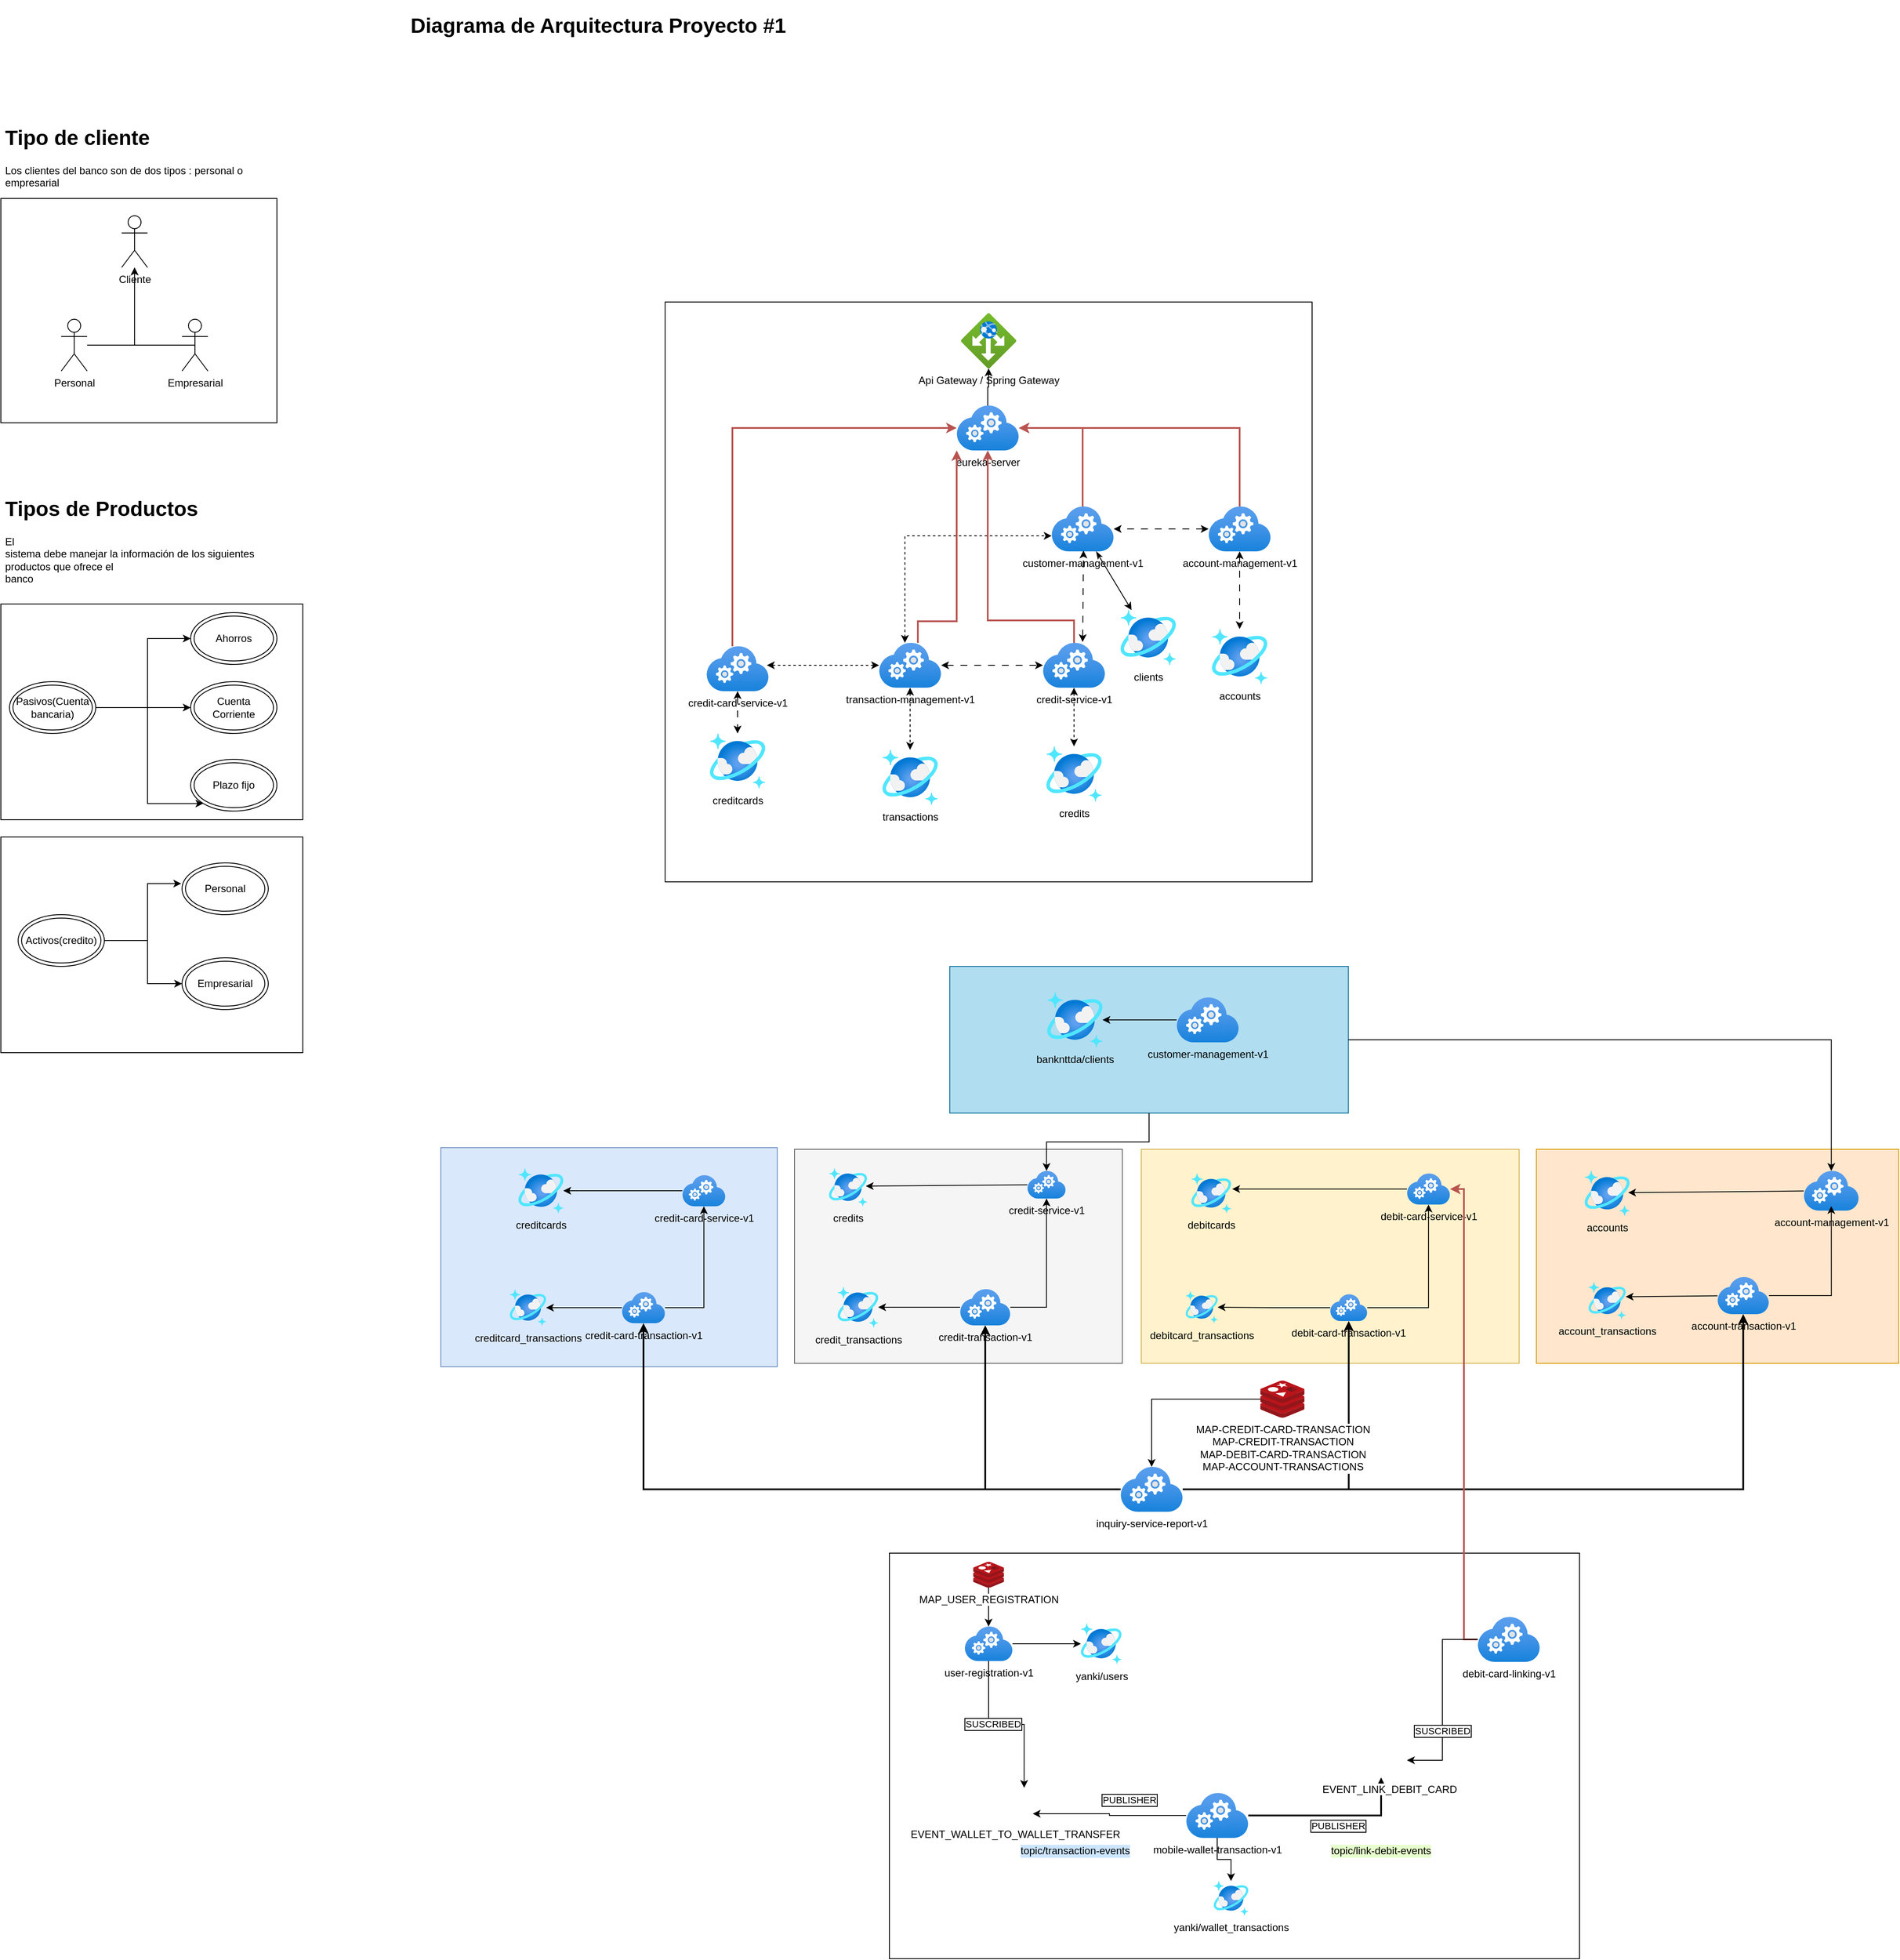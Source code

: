 <mxfile version="22.1.0" type="device">
  <diagram name="Página-1" id="-X11c9aHxKl_7VHZbHps">
    <mxGraphModel dx="1639" dy="736" grid="1" gridSize="10" guides="1" tooltips="1" connect="1" arrows="1" fold="1" page="1" pageScale="1" pageWidth="827" pageHeight="1169" math="0" shadow="0">
      <root>
        <mxCell id="0" />
        <mxCell id="1" parent="0" />
        <mxCell id="LDjs_fQ_YrKKM8JEfmCH-14" value="" style="rounded=0;whiteSpace=wrap;html=1;" parent="1" vertex="1">
          <mxGeometry x="1100" y="1810" width="800" height="470" as="geometry" />
        </mxCell>
        <mxCell id="GaiomH8NbZP9esOnhPdk-52" value="" style="rounded=0;whiteSpace=wrap;html=1;fillColor=#b1ddf0;strokeColor=#10739e;" parent="1" vertex="1">
          <mxGeometry x="1170" y="1130" width="462" height="170" as="geometry" />
        </mxCell>
        <mxCell id="nKFQiTVfHHNMh1_5JLaG-30" value="" style="rounded=0;whiteSpace=wrap;html=1;" parent="1" vertex="1">
          <mxGeometry x="70" y="710" width="350" height="250" as="geometry" />
        </mxCell>
        <mxCell id="nKFQiTVfHHNMh1_5JLaG-33" value="" style="group" parent="1" vertex="1" connectable="0">
          <mxGeometry x="70" y="150" width="320" height="350" as="geometry" />
        </mxCell>
        <mxCell id="nKFQiTVfHHNMh1_5JLaG-31" value="&lt;h1&gt;Tipo de cliente&lt;/h1&gt;&lt;p&gt;Los clientes del banco son de dos tipos : personal o empresarial&lt;/p&gt;" style="text;html=1;strokeColor=none;fillColor=none;spacing=5;spacingTop=-20;whiteSpace=wrap;overflow=hidden;rounded=0;" parent="nKFQiTVfHHNMh1_5JLaG-33" vertex="1">
          <mxGeometry width="320" height="90" as="geometry" />
        </mxCell>
        <mxCell id="nKFQiTVfHHNMh1_5JLaG-32" value="" style="group" parent="nKFQiTVfHHNMh1_5JLaG-33" vertex="1" connectable="0">
          <mxGeometry y="90" width="320" height="260" as="geometry" />
        </mxCell>
        <mxCell id="nKFQiTVfHHNMh1_5JLaG-28" value="" style="rounded=0;whiteSpace=wrap;html=1;" parent="nKFQiTVfHHNMh1_5JLaG-32" vertex="1">
          <mxGeometry width="320" height="260" as="geometry" />
        </mxCell>
        <mxCell id="nKFQiTVfHHNMh1_5JLaG-6" value="Cliente" style="shape=umlActor;verticalLabelPosition=bottom;verticalAlign=top;html=1;outlineConnect=0;" parent="nKFQiTVfHHNMh1_5JLaG-32" vertex="1">
          <mxGeometry x="140" y="20" width="30" height="60" as="geometry" />
        </mxCell>
        <mxCell id="nKFQiTVfHHNMh1_5JLaG-12" style="edgeStyle=orthogonalEdgeStyle;rounded=0;orthogonalLoop=1;jettySize=auto;html=1;" parent="nKFQiTVfHHNMh1_5JLaG-32" source="nKFQiTVfHHNMh1_5JLaG-8" target="nKFQiTVfHHNMh1_5JLaG-6" edge="1">
          <mxGeometry relative="1" as="geometry" />
        </mxCell>
        <mxCell id="nKFQiTVfHHNMh1_5JLaG-8" value="Personal" style="shape=umlActor;verticalLabelPosition=bottom;verticalAlign=top;html=1;outlineConnect=0;" parent="nKFQiTVfHHNMh1_5JLaG-32" vertex="1">
          <mxGeometry x="70" y="140" width="30" height="60" as="geometry" />
        </mxCell>
        <mxCell id="nKFQiTVfHHNMh1_5JLaG-13" style="edgeStyle=orthogonalEdgeStyle;rounded=0;orthogonalLoop=1;jettySize=auto;html=1;exitX=0.5;exitY=0.5;exitDx=0;exitDy=0;exitPerimeter=0;" parent="nKFQiTVfHHNMh1_5JLaG-32" source="nKFQiTVfHHNMh1_5JLaG-9" target="nKFQiTVfHHNMh1_5JLaG-6" edge="1">
          <mxGeometry relative="1" as="geometry" />
        </mxCell>
        <mxCell id="nKFQiTVfHHNMh1_5JLaG-9" value="Empresarial" style="shape=umlActor;verticalLabelPosition=bottom;verticalAlign=top;html=1;outlineConnect=0;" parent="nKFQiTVfHHNMh1_5JLaG-32" vertex="1">
          <mxGeometry x="210" y="140" width="30" height="60" as="geometry" />
        </mxCell>
        <mxCell id="nKFQiTVfHHNMh1_5JLaG-34" value="&lt;h1&gt;Tipos de Productos&lt;/h1&gt;El&lt;br/&gt;sistema debe manejar la información de los siguientes productos que ofrece el&lt;br/&gt;banco" style="text;html=1;strokeColor=none;fillColor=none;spacing=5;spacingTop=-20;whiteSpace=wrap;overflow=hidden;rounded=0;" parent="1" vertex="1">
          <mxGeometry x="70" y="580" width="320" height="120" as="geometry" />
        </mxCell>
        <mxCell id="nKFQiTVfHHNMh1_5JLaG-35" value="" style="group" parent="1" vertex="1" connectable="0">
          <mxGeometry x="80" y="720" width="310" height="230" as="geometry" />
        </mxCell>
        <mxCell id="nKFQiTVfHHNMh1_5JLaG-14" value="Pasivos(Cuenta bancaria)" style="ellipse;shape=doubleEllipse;whiteSpace=wrap;html=1;" parent="nKFQiTVfHHNMh1_5JLaG-35" vertex="1">
          <mxGeometry y="80" width="100" height="60" as="geometry" />
        </mxCell>
        <mxCell id="nKFQiTVfHHNMh1_5JLaG-15" value="Ahorros" style="ellipse;shape=doubleEllipse;whiteSpace=wrap;html=1;" parent="nKFQiTVfHHNMh1_5JLaG-35" vertex="1">
          <mxGeometry x="210" width="100" height="60" as="geometry" />
        </mxCell>
        <mxCell id="nKFQiTVfHHNMh1_5JLaG-18" style="edgeStyle=orthogonalEdgeStyle;rounded=0;orthogonalLoop=1;jettySize=auto;html=1;entryX=0;entryY=0.5;entryDx=0;entryDy=0;" parent="nKFQiTVfHHNMh1_5JLaG-35" source="nKFQiTVfHHNMh1_5JLaG-14" target="nKFQiTVfHHNMh1_5JLaG-15" edge="1">
          <mxGeometry relative="1" as="geometry">
            <Array as="points">
              <mxPoint x="160" y="110" />
              <mxPoint x="160" y="30" />
            </Array>
          </mxGeometry>
        </mxCell>
        <mxCell id="nKFQiTVfHHNMh1_5JLaG-16" value="Cuenta Corriente" style="ellipse;shape=doubleEllipse;whiteSpace=wrap;html=1;" parent="nKFQiTVfHHNMh1_5JLaG-35" vertex="1">
          <mxGeometry x="210" y="80" width="100" height="60" as="geometry" />
        </mxCell>
        <mxCell id="nKFQiTVfHHNMh1_5JLaG-19" style="edgeStyle=orthogonalEdgeStyle;rounded=0;orthogonalLoop=1;jettySize=auto;html=1;" parent="nKFQiTVfHHNMh1_5JLaG-35" source="nKFQiTVfHHNMh1_5JLaG-14" target="nKFQiTVfHHNMh1_5JLaG-16" edge="1">
          <mxGeometry relative="1" as="geometry" />
        </mxCell>
        <mxCell id="nKFQiTVfHHNMh1_5JLaG-17" value="Plazo fijo" style="ellipse;shape=doubleEllipse;whiteSpace=wrap;html=1;" parent="nKFQiTVfHHNMh1_5JLaG-35" vertex="1">
          <mxGeometry x="210" y="170" width="100" height="60" as="geometry" />
        </mxCell>
        <mxCell id="nKFQiTVfHHNMh1_5JLaG-20" style="edgeStyle=orthogonalEdgeStyle;rounded=0;orthogonalLoop=1;jettySize=auto;html=1;entryX=0;entryY=1;entryDx=0;entryDy=0;" parent="nKFQiTVfHHNMh1_5JLaG-35" source="nKFQiTVfHHNMh1_5JLaG-14" target="nKFQiTVfHHNMh1_5JLaG-17" edge="1">
          <mxGeometry relative="1" as="geometry">
            <Array as="points">
              <mxPoint x="160" y="110" />
              <mxPoint x="160" y="221" />
            </Array>
          </mxGeometry>
        </mxCell>
        <mxCell id="nKFQiTVfHHNMh1_5JLaG-36" value="" style="rounded=0;whiteSpace=wrap;html=1;" parent="1" vertex="1">
          <mxGeometry x="70" y="980" width="350" height="250" as="geometry" />
        </mxCell>
        <mxCell id="nKFQiTVfHHNMh1_5JLaG-38" value="" style="group" parent="1" vertex="1" connectable="0">
          <mxGeometry x="90" y="1010" width="290" height="170" as="geometry" />
        </mxCell>
        <mxCell id="nKFQiTVfHHNMh1_5JLaG-24" value="Activos(credito)" style="ellipse;shape=doubleEllipse;whiteSpace=wrap;html=1;" parent="nKFQiTVfHHNMh1_5JLaG-38" vertex="1">
          <mxGeometry y="60" width="100" height="60" as="geometry" />
        </mxCell>
        <mxCell id="nKFQiTVfHHNMh1_5JLaG-25" value="Personal" style="ellipse;shape=doubleEllipse;whiteSpace=wrap;html=1;" parent="nKFQiTVfHHNMh1_5JLaG-38" vertex="1">
          <mxGeometry x="190" width="100" height="60" as="geometry" />
        </mxCell>
        <mxCell id="nKFQiTVfHHNMh1_5JLaG-37" style="edgeStyle=orthogonalEdgeStyle;rounded=0;orthogonalLoop=1;jettySize=auto;html=1;entryX=-0.01;entryY=0.4;entryDx=0;entryDy=0;entryPerimeter=0;" parent="nKFQiTVfHHNMh1_5JLaG-38" source="nKFQiTVfHHNMh1_5JLaG-24" target="nKFQiTVfHHNMh1_5JLaG-25" edge="1">
          <mxGeometry relative="1" as="geometry">
            <Array as="points">
              <mxPoint x="150" y="90" />
              <mxPoint x="150" y="24" />
            </Array>
          </mxGeometry>
        </mxCell>
        <mxCell id="nKFQiTVfHHNMh1_5JLaG-26" value="Empresarial" style="ellipse;shape=doubleEllipse;whiteSpace=wrap;html=1;" parent="nKFQiTVfHHNMh1_5JLaG-38" vertex="1">
          <mxGeometry x="190" y="110" width="100" height="60" as="geometry" />
        </mxCell>
        <mxCell id="nKFQiTVfHHNMh1_5JLaG-22" style="edgeStyle=orthogonalEdgeStyle;rounded=0;orthogonalLoop=1;jettySize=auto;html=1;entryX=0;entryY=0.5;entryDx=0;entryDy=0;" parent="nKFQiTVfHHNMh1_5JLaG-38" source="nKFQiTVfHHNMh1_5JLaG-24" target="nKFQiTVfHHNMh1_5JLaG-26" edge="1">
          <mxGeometry relative="1" as="geometry">
            <mxPoint x="71" y="110" as="sourcePoint" />
            <mxPoint x="231" y="200" as="targetPoint" />
            <Array as="points">
              <mxPoint x="150" y="90" />
              <mxPoint x="150" y="140" />
            </Array>
          </mxGeometry>
        </mxCell>
        <mxCell id="RCFIxVPjN4FZySn3sPfs-48" value="" style="group" parent="1" vertex="1" connectable="0">
          <mxGeometry x="840" y="360" width="750" height="672" as="geometry" />
        </mxCell>
        <mxCell id="RCFIxVPjN4FZySn3sPfs-36" value="" style="rounded=0;whiteSpace=wrap;html=1;" parent="RCFIxVPjN4FZySn3sPfs-48" vertex="1">
          <mxGeometry width="750" height="672" as="geometry" />
        </mxCell>
        <mxCell id="RCFIxVPjN4FZySn3sPfs-1" value="credit-card-service-v1" style="image;aspect=fixed;html=1;points=[];align=center;fontSize=12;image=img/lib/azure2/compute/Cloud_Services_Classic.svg;" parent="RCFIxVPjN4FZySn3sPfs-48" vertex="1">
          <mxGeometry x="48" y="399" width="72" height="52" as="geometry" />
        </mxCell>
        <mxCell id="RCFIxVPjN4FZySn3sPfs-2" value="customer-management-v1" style="image;aspect=fixed;html=1;points=[];align=center;fontSize=12;image=img/lib/azure2/compute/Cloud_Services_Classic.svg;" parent="RCFIxVPjN4FZySn3sPfs-48" vertex="1">
          <mxGeometry x="448" y="237" width="72" height="52" as="geometry" />
        </mxCell>
        <mxCell id="RCFIxVPjN4FZySn3sPfs-30" style="edgeStyle=orthogonalEdgeStyle;rounded=0;orthogonalLoop=1;jettySize=auto;html=1;dashed=1;dashPattern=8 8;startArrow=classic;startFill=1;" parent="RCFIxVPjN4FZySn3sPfs-48" source="RCFIxVPjN4FZySn3sPfs-3" target="RCFIxVPjN4FZySn3sPfs-2" edge="1">
          <mxGeometry relative="1" as="geometry" />
        </mxCell>
        <mxCell id="RCFIxVPjN4FZySn3sPfs-3" value="account-management-v1" style="image;aspect=fixed;html=1;points=[];align=center;fontSize=12;image=img/lib/azure2/compute/Cloud_Services_Classic.svg;" parent="RCFIxVPjN4FZySn3sPfs-48" vertex="1">
          <mxGeometry x="630" y="237" width="72" height="52" as="geometry" />
        </mxCell>
        <mxCell id="RCFIxVPjN4FZySn3sPfs-8" value="transaction-management-v1" style="image;aspect=fixed;html=1;points=[];align=center;fontSize=12;image=img/lib/azure2/compute/Cloud_Services_Classic.svg;" parent="RCFIxVPjN4FZySn3sPfs-48" vertex="1">
          <mxGeometry x="248" y="395" width="72" height="52" as="geometry" />
        </mxCell>
        <mxCell id="RCFIxVPjN4FZySn3sPfs-31" style="rounded=0;orthogonalLoop=1;jettySize=auto;html=1;elbow=vertical;entryX=0.514;entryY=0.981;entryDx=0;entryDy=0;entryPerimeter=0;exitX=0.639;exitY=-0.019;exitDx=0;exitDy=0;exitPerimeter=0;dashed=1;dashPattern=8 8;startArrow=classic;startFill=1;" parent="RCFIxVPjN4FZySn3sPfs-48" source="RCFIxVPjN4FZySn3sPfs-9" target="RCFIxVPjN4FZySn3sPfs-2" edge="1">
          <mxGeometry relative="1" as="geometry" />
        </mxCell>
        <mxCell id="RCFIxVPjN4FZySn3sPfs-9" value="credit-service-v1" style="image;aspect=fixed;html=1;points=[];align=center;fontSize=12;image=img/lib/azure2/compute/Cloud_Services_Classic.svg;" parent="RCFIxVPjN4FZySn3sPfs-48" vertex="1">
          <mxGeometry x="438" y="395" width="72" height="52" as="geometry" />
        </mxCell>
        <mxCell id="RCFIxVPjN4FZySn3sPfs-33" style="edgeStyle=orthogonalEdgeStyle;rounded=0;orthogonalLoop=1;jettySize=auto;html=1;dashed=1;dashPattern=8 8;startArrow=classic;startFill=1;" parent="RCFIxVPjN4FZySn3sPfs-48" source="RCFIxVPjN4FZySn3sPfs-8" target="RCFIxVPjN4FZySn3sPfs-9" edge="1">
          <mxGeometry relative="1" as="geometry" />
        </mxCell>
        <mxCell id="RCFIxVPjN4FZySn3sPfs-11" value="creditcards" style="image;aspect=fixed;html=1;points=[];align=center;fontSize=12;image=img/lib/azure2/databases/Azure_Cosmos_DB.svg;" parent="RCFIxVPjN4FZySn3sPfs-48" vertex="1">
          <mxGeometry x="52" y="500" width="64" height="64" as="geometry" />
        </mxCell>
        <mxCell id="RCFIxVPjN4FZySn3sPfs-12" style="edgeStyle=orthogonalEdgeStyle;rounded=0;orthogonalLoop=1;jettySize=auto;html=1;dashed=1;dashPattern=8 8;startArrow=classic;startFill=1;" parent="RCFIxVPjN4FZySn3sPfs-48" source="RCFIxVPjN4FZySn3sPfs-1" target="RCFIxVPjN4FZySn3sPfs-11" edge="1">
          <mxGeometry relative="1" as="geometry" />
        </mxCell>
        <mxCell id="RCFIxVPjN4FZySn3sPfs-13" value="transactions" style="image;aspect=fixed;html=1;points=[];align=center;fontSize=12;image=img/lib/azure2/databases/Azure_Cosmos_DB.svg;" parent="RCFIxVPjN4FZySn3sPfs-48" vertex="1">
          <mxGeometry x="252" y="519" width="64" height="64" as="geometry" />
        </mxCell>
        <mxCell id="RCFIxVPjN4FZySn3sPfs-14" style="edgeStyle=orthogonalEdgeStyle;rounded=0;orthogonalLoop=1;jettySize=auto;html=1;dashed=1;startArrow=classic;startFill=1;" parent="RCFIxVPjN4FZySn3sPfs-48" source="RCFIxVPjN4FZySn3sPfs-8" target="RCFIxVPjN4FZySn3sPfs-13" edge="1">
          <mxGeometry relative="1" as="geometry" />
        </mxCell>
        <mxCell id="RCFIxVPjN4FZySn3sPfs-15" value="accounts" style="image;aspect=fixed;html=1;points=[];align=center;fontSize=12;image=img/lib/azure2/databases/Azure_Cosmos_DB.svg;" parent="RCFIxVPjN4FZySn3sPfs-48" vertex="1">
          <mxGeometry x="634" y="379" width="64" height="64" as="geometry" />
        </mxCell>
        <mxCell id="RCFIxVPjN4FZySn3sPfs-16" style="rounded=0;orthogonalLoop=1;jettySize=auto;html=1;dashed=1;dashPattern=8 8;startArrow=classic;startFill=1;" parent="RCFIxVPjN4FZySn3sPfs-48" source="RCFIxVPjN4FZySn3sPfs-3" target="RCFIxVPjN4FZySn3sPfs-15" edge="1">
          <mxGeometry relative="1" as="geometry" />
        </mxCell>
        <mxCell id="RCFIxVPjN4FZySn3sPfs-17" value="credits" style="image;aspect=fixed;html=1;points=[];align=center;fontSize=12;image=img/lib/azure2/databases/Azure_Cosmos_DB.svg;" parent="RCFIxVPjN4FZySn3sPfs-48" vertex="1">
          <mxGeometry x="442" y="515" width="64" height="64" as="geometry" />
        </mxCell>
        <mxCell id="RCFIxVPjN4FZySn3sPfs-19" value="clients" style="image;aspect=fixed;html=1;points=[];align=center;fontSize=12;image=img/lib/azure2/databases/Azure_Cosmos_DB.svg;" parent="RCFIxVPjN4FZySn3sPfs-48" vertex="1">
          <mxGeometry x="528" y="357" width="64" height="64" as="geometry" />
        </mxCell>
        <mxCell id="RCFIxVPjN4FZySn3sPfs-18" style="edgeStyle=orthogonalEdgeStyle;rounded=0;orthogonalLoop=1;jettySize=auto;html=1;dashed=1;startArrow=classic;startFill=1;" parent="RCFIxVPjN4FZySn3sPfs-48" source="RCFIxVPjN4FZySn3sPfs-9" target="RCFIxVPjN4FZySn3sPfs-17" edge="1">
          <mxGeometry relative="1" as="geometry" />
        </mxCell>
        <mxCell id="RCFIxVPjN4FZySn3sPfs-32" style="edgeStyle=orthogonalEdgeStyle;rounded=0;orthogonalLoop=1;jettySize=auto;html=1;entryX=0;entryY=0.654;entryDx=0;entryDy=0;entryPerimeter=0;dashed=1;strokeWidth=1;startArrow=classic;startFill=1;" parent="RCFIxVPjN4FZySn3sPfs-48" source="RCFIxVPjN4FZySn3sPfs-8" target="RCFIxVPjN4FZySn3sPfs-2" edge="1">
          <mxGeometry relative="1" as="geometry">
            <Array as="points">
              <mxPoint x="278" y="271" />
            </Array>
          </mxGeometry>
        </mxCell>
        <mxCell id="RCFIxVPjN4FZySn3sPfs-20" style="rounded=0;orthogonalLoop=1;jettySize=auto;html=1;startArrow=classicThin;startFill=1;" parent="RCFIxVPjN4FZySn3sPfs-48" source="RCFIxVPjN4FZySn3sPfs-2" target="RCFIxVPjN4FZySn3sPfs-19" edge="1">
          <mxGeometry relative="1" as="geometry" />
        </mxCell>
        <mxCell id="RCFIxVPjN4FZySn3sPfs-34" style="edgeStyle=orthogonalEdgeStyle;rounded=0;orthogonalLoop=1;jettySize=auto;html=1;entryX=0.972;entryY=0.423;entryDx=0;entryDy=0;entryPerimeter=0;dashed=1;strokeWidth=1;endArrow=classic;endFill=1;strokeColor=default;startArrow=classic;startFill=1;" parent="RCFIxVPjN4FZySn3sPfs-48" source="RCFIxVPjN4FZySn3sPfs-8" target="RCFIxVPjN4FZySn3sPfs-1" edge="1">
          <mxGeometry relative="1" as="geometry" />
        </mxCell>
        <mxCell id="RCFIxVPjN4FZySn3sPfs-35" value="eureka-server" style="image;aspect=fixed;html=1;points=[];align=center;fontSize=12;image=img/lib/azure2/compute/Cloud_Services_Classic.svg;" parent="RCFIxVPjN4FZySn3sPfs-48" vertex="1">
          <mxGeometry x="338" y="120" width="72" height="52" as="geometry" />
        </mxCell>
        <mxCell id="RCFIxVPjN4FZySn3sPfs-39" style="edgeStyle=orthogonalEdgeStyle;rounded=0;orthogonalLoop=1;jettySize=auto;html=1;fillColor=#f8cecc;strokeColor=#b85450;gradientColor=#ea6b66;strokeWidth=2;" parent="RCFIxVPjN4FZySn3sPfs-48" source="RCFIxVPjN4FZySn3sPfs-1" target="RCFIxVPjN4FZySn3sPfs-35" edge="1">
          <mxGeometry relative="1" as="geometry">
            <Array as="points">
              <mxPoint x="78" y="146" />
            </Array>
          </mxGeometry>
        </mxCell>
        <mxCell id="RCFIxVPjN4FZySn3sPfs-42" style="edgeStyle=orthogonalEdgeStyle;rounded=0;orthogonalLoop=1;jettySize=auto;html=1;fillColor=#f8cecc;gradientColor=#ea6b66;strokeColor=#b85450;strokeWidth=2;" parent="RCFIxVPjN4FZySn3sPfs-48" source="RCFIxVPjN4FZySn3sPfs-2" target="RCFIxVPjN4FZySn3sPfs-35" edge="1">
          <mxGeometry relative="1" as="geometry">
            <Array as="points">
              <mxPoint x="484" y="146" />
            </Array>
          </mxGeometry>
        </mxCell>
        <mxCell id="RCFIxVPjN4FZySn3sPfs-43" style="edgeStyle=orthogonalEdgeStyle;rounded=0;orthogonalLoop=1;jettySize=auto;html=1;fillColor=#f8cecc;gradientColor=#ea6b66;strokeColor=#b85450;strokeWidth=2;" parent="RCFIxVPjN4FZySn3sPfs-48" source="RCFIxVPjN4FZySn3sPfs-3" target="RCFIxVPjN4FZySn3sPfs-35" edge="1">
          <mxGeometry relative="1" as="geometry">
            <Array as="points">
              <mxPoint x="666" y="146" />
            </Array>
          </mxGeometry>
        </mxCell>
        <mxCell id="RCFIxVPjN4FZySn3sPfs-40" style="edgeStyle=orthogonalEdgeStyle;rounded=0;orthogonalLoop=1;jettySize=auto;html=1;exitX=0.625;exitY=0;exitDx=0;exitDy=0;exitPerimeter=0;fillColor=#f8cecc;gradientColor=#ea6b66;strokeColor=#b85450;strokeWidth=2;" parent="RCFIxVPjN4FZySn3sPfs-48" source="RCFIxVPjN4FZySn3sPfs-8" target="RCFIxVPjN4FZySn3sPfs-35" edge="1">
          <mxGeometry relative="1" as="geometry">
            <Array as="points">
              <mxPoint x="293" y="370" />
              <mxPoint x="338" y="370" />
            </Array>
          </mxGeometry>
        </mxCell>
        <mxCell id="RCFIxVPjN4FZySn3sPfs-41" style="edgeStyle=orthogonalEdgeStyle;rounded=0;orthogonalLoop=1;jettySize=auto;html=1;fillColor=#f8cecc;gradientColor=#ea6b66;strokeColor=#b85450;strokeWidth=2;" parent="RCFIxVPjN4FZySn3sPfs-48" source="RCFIxVPjN4FZySn3sPfs-9" target="RCFIxVPjN4FZySn3sPfs-35" edge="1">
          <mxGeometry relative="1" as="geometry">
            <Array as="points">
              <mxPoint x="474" y="369" />
              <mxPoint x="374" y="369" />
            </Array>
          </mxGeometry>
        </mxCell>
        <mxCell id="RCFIxVPjN4FZySn3sPfs-46" value="Api Gateway / Spring Gateway" style="image;aspect=fixed;html=1;points=[];align=center;fontSize=12;image=img/lib/azure2/networking/Application_Gateways.svg;" parent="RCFIxVPjN4FZySn3sPfs-48" vertex="1">
          <mxGeometry x="343" y="13" width="64" height="64" as="geometry" />
        </mxCell>
        <mxCell id="RCFIxVPjN4FZySn3sPfs-47" style="edgeStyle=orthogonalEdgeStyle;rounded=0;orthogonalLoop=1;jettySize=auto;html=1;" parent="RCFIxVPjN4FZySn3sPfs-48" source="RCFIxVPjN4FZySn3sPfs-35" target="RCFIxVPjN4FZySn3sPfs-46" edge="1">
          <mxGeometry relative="1" as="geometry" />
        </mxCell>
        <mxCell id="EY5daQs1NWzvpDhGL9K3-1" value="&lt;h1&gt;&lt;span style=&quot;background-color: initial;&quot;&gt;Diagrama de Arquitectura Proyecto #1&lt;/span&gt;&lt;br&gt;&lt;/h1&gt;" style="text;html=1;strokeColor=none;fillColor=none;spacing=5;spacingTop=-20;whiteSpace=wrap;overflow=hidden;rounded=0;" parent="1" vertex="1">
          <mxGeometry x="540" y="20" width="782" height="120" as="geometry" />
        </mxCell>
        <mxCell id="GaiomH8NbZP9esOnhPdk-34" style="edgeStyle=orthogonalEdgeStyle;rounded=0;orthogonalLoop=1;jettySize=auto;html=1;" parent="1" source="GaiomH8NbZP9esOnhPdk-10" target="GaiomH8NbZP9esOnhPdk-11" edge="1">
          <mxGeometry relative="1" as="geometry" />
        </mxCell>
        <mxCell id="GaiomH8NbZP9esOnhPdk-10" value="customer-management-v1" style="image;aspect=fixed;html=1;points=[];align=center;fontSize=12;image=img/lib/azure2/compute/Cloud_Services_Classic.svg;labelBackgroundColor=none;" parent="1" vertex="1">
          <mxGeometry x="1433" y="1166" width="72" height="52" as="geometry" />
        </mxCell>
        <mxCell id="GaiomH8NbZP9esOnhPdk-11" value="banknttda/clients" style="image;aspect=fixed;html=1;points=[];align=center;fontSize=12;image=img/lib/azure2/databases/Azure_Cosmos_DB.svg;labelBackgroundColor=none;" parent="1" vertex="1">
          <mxGeometry x="1283" y="1160" width="64" height="64" as="geometry" />
        </mxCell>
        <mxCell id="GaiomH8NbZP9esOnhPdk-50" value="" style="group" parent="1" vertex="1" connectable="0">
          <mxGeometry x="580" y="1340" width="1690" height="422" as="geometry" />
        </mxCell>
        <mxCell id="GaiomH8NbZP9esOnhPdk-47" value="" style="rounded=0;whiteSpace=wrap;html=1;fillColor=#ffe6cc;strokeColor=#d79b00;" parent="GaiomH8NbZP9esOnhPdk-50" vertex="1">
          <mxGeometry x="1270" y="2" width="420" height="248" as="geometry" />
        </mxCell>
        <mxCell id="GaiomH8NbZP9esOnhPdk-46" value="" style="rounded=0;whiteSpace=wrap;html=1;fillColor=#fff2cc;strokeColor=#d6b656;" parent="GaiomH8NbZP9esOnhPdk-50" vertex="1">
          <mxGeometry x="812" y="2" width="438" height="248" as="geometry" />
        </mxCell>
        <mxCell id="GaiomH8NbZP9esOnhPdk-45" value="" style="rounded=0;whiteSpace=wrap;html=1;fillColor=#f5f5f5;strokeColor=#666666;fontColor=#333333;" parent="GaiomH8NbZP9esOnhPdk-50" vertex="1">
          <mxGeometry x="410" y="2" width="380" height="248" as="geometry" />
        </mxCell>
        <mxCell id="GaiomH8NbZP9esOnhPdk-44" value="" style="rounded=0;whiteSpace=wrap;html=1;fillColor=#dae8fc;strokeColor=#6c8ebf;" parent="GaiomH8NbZP9esOnhPdk-50" vertex="1">
          <mxGeometry width="390" height="254" as="geometry" />
        </mxCell>
        <mxCell id="GaiomH8NbZP9esOnhPdk-1" value="credit-card-service-v1" style="image;aspect=fixed;html=1;points=[];align=center;fontSize=12;image=img/lib/azure2/compute/Cloud_Services_Classic.svg;labelBackgroundColor=none;" parent="GaiomH8NbZP9esOnhPdk-50" vertex="1">
          <mxGeometry x="280" y="32" width="49.85" height="36" as="geometry" />
        </mxCell>
        <mxCell id="GaiomH8NbZP9esOnhPdk-2" value="creditcards" style="image;aspect=fixed;html=1;points=[];align=center;fontSize=12;image=img/lib/azure2/databases/Azure_Cosmos_DB.svg;labelBackgroundColor=none;" parent="GaiomH8NbZP9esOnhPdk-50" vertex="1">
          <mxGeometry x="90" y="24" width="52" height="52" as="geometry" />
        </mxCell>
        <mxCell id="GaiomH8NbZP9esOnhPdk-18" style="edgeStyle=orthogonalEdgeStyle;rounded=0;orthogonalLoop=1;jettySize=auto;html=1;" parent="GaiomH8NbZP9esOnhPdk-50" source="GaiomH8NbZP9esOnhPdk-1" target="GaiomH8NbZP9esOnhPdk-2" edge="1">
          <mxGeometry relative="1" as="geometry" />
        </mxCell>
        <mxCell id="GaiomH8NbZP9esOnhPdk-3" value="credit-service-v1" style="image;aspect=fixed;html=1;points=[];align=center;fontSize=12;image=img/lib/azure2/compute/Cloud_Services_Classic.svg;labelBackgroundColor=none;" parent="GaiomH8NbZP9esOnhPdk-50" vertex="1">
          <mxGeometry x="680" y="27" width="44.31" height="32" as="geometry" />
        </mxCell>
        <mxCell id="GaiomH8NbZP9esOnhPdk-4" value="credits" style="image;aspect=fixed;html=1;points=[];align=center;fontSize=12;image=img/lib/azure2/databases/Azure_Cosmos_DB.svg;labelBackgroundColor=none;" parent="GaiomH8NbZP9esOnhPdk-50" vertex="1">
          <mxGeometry x="450" y="24" width="44" height="44" as="geometry" />
        </mxCell>
        <mxCell id="GaiomH8NbZP9esOnhPdk-5" value="debit-card-service-v1" style="image;aspect=fixed;html=1;points=[];align=center;fontSize=12;image=img/lib/azure2/compute/Cloud_Services_Classic.svg;labelBackgroundColor=none;" parent="GaiomH8NbZP9esOnhPdk-50" vertex="1">
          <mxGeometry x="1120" y="30" width="49.85" height="36" as="geometry" />
        </mxCell>
        <mxCell id="GaiomH8NbZP9esOnhPdk-6" value="debitcards" style="image;aspect=fixed;html=1;points=[];align=center;fontSize=12;image=img/lib/azure2/databases/Azure_Cosmos_DB.svg;labelBackgroundColor=none;" parent="GaiomH8NbZP9esOnhPdk-50" vertex="1">
          <mxGeometry x="870" y="30" width="46" height="46" as="geometry" />
        </mxCell>
        <mxCell id="GaiomH8NbZP9esOnhPdk-12" value="account-management-v1" style="image;aspect=fixed;html=1;points=[];align=center;fontSize=12;image=img/lib/azure2/compute/Cloud_Services_Classic.svg;labelBackgroundColor=none;" parent="GaiomH8NbZP9esOnhPdk-50" vertex="1">
          <mxGeometry x="1580" y="27" width="63.7" height="46" as="geometry" />
        </mxCell>
        <mxCell id="GaiomH8NbZP9esOnhPdk-13" value="accounts" style="image;aspect=fixed;html=1;points=[];align=center;fontSize=12;image=img/lib/azure2/databases/Azure_Cosmos_DB.svg;labelBackgroundColor=none;" parent="GaiomH8NbZP9esOnhPdk-50" vertex="1">
          <mxGeometry x="1326" y="27" width="52" height="52" as="geometry" />
        </mxCell>
        <mxCell id="GaiomH8NbZP9esOnhPdk-16" style="edgeStyle=orthogonalEdgeStyle;rounded=0;orthogonalLoop=1;jettySize=auto;html=1;" parent="GaiomH8NbZP9esOnhPdk-50" source="GaiomH8NbZP9esOnhPdk-14" target="GaiomH8NbZP9esOnhPdk-1" edge="1">
          <mxGeometry relative="1" as="geometry" />
        </mxCell>
        <mxCell id="GaiomH8NbZP9esOnhPdk-14" value="credit-card-transaction-v1" style="image;aspect=fixed;html=1;points=[];align=center;fontSize=12;image=img/lib/azure2/compute/Cloud_Services_Classic.svg;labelBackgroundColor=none;" parent="GaiomH8NbZP9esOnhPdk-50" vertex="1">
          <mxGeometry x="210" y="167.5" width="49.85" height="36" as="geometry" />
        </mxCell>
        <mxCell id="GaiomH8NbZP9esOnhPdk-15" value="creditcard_transactions" style="image;aspect=fixed;html=1;points=[];align=center;fontSize=12;image=img/lib/azure2/databases/Azure_Cosmos_DB.svg;labelBackgroundColor=none;" parent="GaiomH8NbZP9esOnhPdk-50" vertex="1">
          <mxGeometry x="80" y="164.5" width="42" height="42" as="geometry" />
        </mxCell>
        <mxCell id="GaiomH8NbZP9esOnhPdk-19" style="rounded=0;orthogonalLoop=1;jettySize=auto;html=1;entryX=0.969;entryY=0.469;entryDx=0;entryDy=0;entryPerimeter=0;" parent="GaiomH8NbZP9esOnhPdk-50" source="GaiomH8NbZP9esOnhPdk-3" target="GaiomH8NbZP9esOnhPdk-4" edge="1">
          <mxGeometry relative="1" as="geometry" />
        </mxCell>
        <mxCell id="GaiomH8NbZP9esOnhPdk-24" style="edgeStyle=orthogonalEdgeStyle;rounded=0;orthogonalLoop=1;jettySize=auto;html=1;" parent="GaiomH8NbZP9esOnhPdk-50" source="GaiomH8NbZP9esOnhPdk-20" target="GaiomH8NbZP9esOnhPdk-3" edge="1">
          <mxGeometry relative="1" as="geometry" />
        </mxCell>
        <mxCell id="GaiomH8NbZP9esOnhPdk-20" value="credit-transaction-v1" style="image;aspect=fixed;html=1;points=[];align=center;fontSize=12;image=img/lib/azure2/compute/Cloud_Services_Classic.svg;labelBackgroundColor=none;" parent="GaiomH8NbZP9esOnhPdk-50" vertex="1">
          <mxGeometry x="602" y="164" width="58.15" height="42" as="geometry" />
        </mxCell>
        <mxCell id="GaiomH8NbZP9esOnhPdk-22" value="credit_transactions" style="image;aspect=fixed;html=1;points=[];align=center;fontSize=12;image=img/lib/azure2/databases/Azure_Cosmos_DB.svg;labelBackgroundColor=none;" parent="GaiomH8NbZP9esOnhPdk-50" vertex="1">
          <mxGeometry x="460" y="161.5" width="47" height="47" as="geometry" />
        </mxCell>
        <mxCell id="GaiomH8NbZP9esOnhPdk-17" style="edgeStyle=orthogonalEdgeStyle;rounded=0;orthogonalLoop=1;jettySize=auto;html=1;" parent="GaiomH8NbZP9esOnhPdk-50" source="GaiomH8NbZP9esOnhPdk-14" target="GaiomH8NbZP9esOnhPdk-15" edge="1">
          <mxGeometry relative="1" as="geometry" />
        </mxCell>
        <mxCell id="GaiomH8NbZP9esOnhPdk-25" style="rounded=0;orthogonalLoop=1;jettySize=auto;html=1;entryX=1.031;entryY=0.391;entryDx=0;entryDy=0;entryPerimeter=0;" parent="GaiomH8NbZP9esOnhPdk-50" source="GaiomH8NbZP9esOnhPdk-5" target="GaiomH8NbZP9esOnhPdk-6" edge="1">
          <mxGeometry relative="1" as="geometry" />
        </mxCell>
        <mxCell id="GaiomH8NbZP9esOnhPdk-29" style="edgeStyle=orthogonalEdgeStyle;rounded=0;orthogonalLoop=1;jettySize=auto;html=1;" parent="GaiomH8NbZP9esOnhPdk-50" source="GaiomH8NbZP9esOnhPdk-26" target="GaiomH8NbZP9esOnhPdk-5" edge="1">
          <mxGeometry relative="1" as="geometry" />
        </mxCell>
        <mxCell id="GaiomH8NbZP9esOnhPdk-26" value="debit-card-transaction-v1" style="image;aspect=fixed;html=1;points=[];align=center;fontSize=12;image=img/lib/azure2/compute/Cloud_Services_Classic.svg;labelBackgroundColor=none;" parent="GaiomH8NbZP9esOnhPdk-50" vertex="1">
          <mxGeometry x="1031" y="170" width="42.92" height="31" as="geometry" />
        </mxCell>
        <mxCell id="GaiomH8NbZP9esOnhPdk-23" style="edgeStyle=orthogonalEdgeStyle;rounded=0;orthogonalLoop=1;jettySize=auto;html=1;" parent="GaiomH8NbZP9esOnhPdk-50" source="GaiomH8NbZP9esOnhPdk-20" target="GaiomH8NbZP9esOnhPdk-22" edge="1">
          <mxGeometry relative="1" as="geometry" />
        </mxCell>
        <mxCell id="GaiomH8NbZP9esOnhPdk-27" value="debitcard_transactions" style="image;aspect=fixed;html=1;points=[];align=center;fontSize=12;image=img/lib/azure2/databases/Azure_Cosmos_DB.svg;labelBackgroundColor=none;" parent="GaiomH8NbZP9esOnhPdk-50" vertex="1">
          <mxGeometry x="863.5" y="166.5" width="37" height="37" as="geometry" />
        </mxCell>
        <mxCell id="GaiomH8NbZP9esOnhPdk-28" style="edgeStyle=orthogonalEdgeStyle;rounded=0;orthogonalLoop=1;jettySize=auto;html=1;" parent="GaiomH8NbZP9esOnhPdk-50" source="GaiomH8NbZP9esOnhPdk-26" target="GaiomH8NbZP9esOnhPdk-27" edge="1">
          <mxGeometry relative="1" as="geometry" />
        </mxCell>
        <mxCell id="GaiomH8NbZP9esOnhPdk-30" style="rounded=0;orthogonalLoop=1;jettySize=auto;html=1;entryX=0.969;entryY=0.484;entryDx=0;entryDy=0;entryPerimeter=0;" parent="GaiomH8NbZP9esOnhPdk-50" source="GaiomH8NbZP9esOnhPdk-12" target="GaiomH8NbZP9esOnhPdk-13" edge="1">
          <mxGeometry relative="1" as="geometry" />
        </mxCell>
        <mxCell id="GaiomH8NbZP9esOnhPdk-31" value="account-transaction-v1" style="image;aspect=fixed;html=1;points=[];align=center;fontSize=12;image=img/lib/azure2/compute/Cloud_Services_Classic.svg;labelBackgroundColor=none;" parent="GaiomH8NbZP9esOnhPdk-50" vertex="1">
          <mxGeometry x="1480" y="150" width="59.54" height="43" as="geometry" />
        </mxCell>
        <mxCell id="GaiomH8NbZP9esOnhPdk-32" value="account_transactions" style="image;aspect=fixed;html=1;points=[];align=center;fontSize=12;image=img/lib/azure2/databases/Azure_Cosmos_DB.svg;labelBackgroundColor=none;" parent="GaiomH8NbZP9esOnhPdk-50" vertex="1">
          <mxGeometry x="1330.5" y="156" width="43" height="43" as="geometry" />
        </mxCell>
        <mxCell id="GaiomH8NbZP9esOnhPdk-33" style="rounded=0;orthogonalLoop=1;jettySize=auto;html=1;entryX=1;entryY=0.391;entryDx=0;entryDy=0;entryPerimeter=0;" parent="GaiomH8NbZP9esOnhPdk-50" source="GaiomH8NbZP9esOnhPdk-31" target="GaiomH8NbZP9esOnhPdk-32" edge="1">
          <mxGeometry relative="1" as="geometry" />
        </mxCell>
        <mxCell id="GaiomH8NbZP9esOnhPdk-36" style="edgeStyle=orthogonalEdgeStyle;rounded=0;orthogonalLoop=1;jettySize=auto;html=1;entryX=0.5;entryY=0.885;entryDx=0;entryDy=0;entryPerimeter=0;" parent="GaiomH8NbZP9esOnhPdk-50" source="GaiomH8NbZP9esOnhPdk-31" target="GaiomH8NbZP9esOnhPdk-12" edge="1">
          <mxGeometry relative="1" as="geometry" />
        </mxCell>
        <mxCell id="GaiomH8NbZP9esOnhPdk-38" style="edgeStyle=orthogonalEdgeStyle;rounded=0;orthogonalLoop=1;jettySize=auto;html=1;strokeWidth=2;" parent="GaiomH8NbZP9esOnhPdk-50" source="GaiomH8NbZP9esOnhPdk-37" target="GaiomH8NbZP9esOnhPdk-14" edge="1">
          <mxGeometry relative="1" as="geometry" />
        </mxCell>
        <mxCell id="GaiomH8NbZP9esOnhPdk-40" style="edgeStyle=orthogonalEdgeStyle;rounded=0;orthogonalLoop=1;jettySize=auto;html=1;strokeWidth=2;" parent="GaiomH8NbZP9esOnhPdk-50" source="GaiomH8NbZP9esOnhPdk-37" target="GaiomH8NbZP9esOnhPdk-20" edge="1">
          <mxGeometry relative="1" as="geometry" />
        </mxCell>
        <mxCell id="GaiomH8NbZP9esOnhPdk-42" style="edgeStyle=orthogonalEdgeStyle;rounded=0;orthogonalLoop=1;jettySize=auto;html=1;strokeWidth=2;" parent="GaiomH8NbZP9esOnhPdk-50" source="GaiomH8NbZP9esOnhPdk-37" target="GaiomH8NbZP9esOnhPdk-26" edge="1">
          <mxGeometry relative="1" as="geometry" />
        </mxCell>
        <mxCell id="GaiomH8NbZP9esOnhPdk-43" style="edgeStyle=orthogonalEdgeStyle;rounded=0;orthogonalLoop=1;jettySize=auto;html=1;strokeWidth=2;" parent="GaiomH8NbZP9esOnhPdk-50" source="GaiomH8NbZP9esOnhPdk-37" target="GaiomH8NbZP9esOnhPdk-31" edge="1">
          <mxGeometry relative="1" as="geometry" />
        </mxCell>
        <mxCell id="GaiomH8NbZP9esOnhPdk-37" value="inquiry-service-report-v1" style="image;aspect=fixed;html=1;points=[];align=center;fontSize=12;image=img/lib/azure2/compute/Cloud_Services_Classic.svg;labelBackgroundColor=none;" parent="GaiomH8NbZP9esOnhPdk-50" vertex="1">
          <mxGeometry x="788" y="370" width="72" height="52" as="geometry" />
        </mxCell>
        <mxCell id="4dKb2mm8DSPColC5nP2_-1" style="edgeStyle=orthogonalEdgeStyle;rounded=0;orthogonalLoop=1;jettySize=auto;html=1;" parent="GaiomH8NbZP9esOnhPdk-50" source="LDjs_fQ_YrKKM8JEfmCH-16" target="GaiomH8NbZP9esOnhPdk-37" edge="1">
          <mxGeometry relative="1" as="geometry" />
        </mxCell>
        <mxCell id="LDjs_fQ_YrKKM8JEfmCH-16" value="MAP-CREDIT-CARD-TRANSACTION&lt;br&gt;MAP-CREDIT-TRANSACTION&lt;br&gt;MAP-DEBIT-CARD-TRANSACTION&lt;br&gt;MAP-ACCOUNT-TRANSACTIONS" style="image;sketch=0;aspect=fixed;html=1;points=[];align=center;fontSize=12;image=img/lib/mscae/Cache_Redis_Product.svg;" parent="GaiomH8NbZP9esOnhPdk-50" vertex="1">
          <mxGeometry x="950" y="270" width="51.19" height="43" as="geometry" />
        </mxCell>
        <mxCell id="GaiomH8NbZP9esOnhPdk-53" style="edgeStyle=orthogonalEdgeStyle;rounded=0;orthogonalLoop=1;jettySize=auto;html=1;" parent="1" source="GaiomH8NbZP9esOnhPdk-52" target="GaiomH8NbZP9esOnhPdk-12" edge="1">
          <mxGeometry relative="1" as="geometry" />
        </mxCell>
        <mxCell id="GaiomH8NbZP9esOnhPdk-54" style="edgeStyle=orthogonalEdgeStyle;rounded=0;orthogonalLoop=1;jettySize=auto;html=1;" parent="1" source="GaiomH8NbZP9esOnhPdk-52" target="GaiomH8NbZP9esOnhPdk-3" edge="1">
          <mxGeometry relative="1" as="geometry" />
        </mxCell>
        <mxCell id="LDjs_fQ_YrKKM8JEfmCH-8" style="edgeStyle=orthogonalEdgeStyle;rounded=0;orthogonalLoop=1;jettySize=auto;html=1;" parent="1" source="LDjs_fQ_YrKKM8JEfmCH-2" target="LDjs_fQ_YrKKM8JEfmCH-7" edge="1">
          <mxGeometry relative="1" as="geometry" />
        </mxCell>
        <mxCell id="4dKb2mm8DSPColC5nP2_-2" style="edgeStyle=orthogonalEdgeStyle;rounded=0;orthogonalLoop=1;jettySize=auto;html=1;entryX=0.75;entryY=0;entryDx=0;entryDy=0;" parent="1" source="LDjs_fQ_YrKKM8JEfmCH-2" target="LDjs_fQ_YrKKM8JEfmCH-9" edge="1">
          <mxGeometry relative="1" as="geometry" />
        </mxCell>
        <mxCell id="4dKb2mm8DSPColC5nP2_-7" value="SUSCRIBED" style="edgeLabel;html=1;align=center;verticalAlign=middle;resizable=0;points=[];labelBorderColor=default;" parent="4dKb2mm8DSPColC5nP2_-2" vertex="1" connectable="0">
          <mxGeometry x="-0.167" y="1" relative="1" as="geometry">
            <mxPoint as="offset" />
          </mxGeometry>
        </mxCell>
        <mxCell id="LDjs_fQ_YrKKM8JEfmCH-2" value="user-registration-v1" style="image;aspect=fixed;html=1;points=[];align=center;fontSize=12;image=img/lib/azure2/compute/Cloud_Services_Classic.svg;labelBackgroundColor=none;" parent="1" vertex="1">
          <mxGeometry x="1187.31" y="1895" width="55.38" height="40" as="geometry" />
        </mxCell>
        <mxCell id="LDjs_fQ_YrKKM8JEfmCH-6" style="edgeStyle=elbowEdgeStyle;rounded=0;orthogonalLoop=1;jettySize=auto;html=1;fillColor=#f8cecc;strokeColor=#b85450;strokeWidth=2;" parent="1" source="LDjs_fQ_YrKKM8JEfmCH-4" target="GaiomH8NbZP9esOnhPdk-5" edge="1">
          <mxGeometry relative="1" as="geometry" />
        </mxCell>
        <mxCell id="LDjs_fQ_YrKKM8JEfmCH-11" style="edgeStyle=orthogonalEdgeStyle;rounded=0;orthogonalLoop=1;jettySize=auto;html=1;strokeWidth=2;entryX=0.25;entryY=1;entryDx=0;entryDy=0;" parent="1" source="LDjs_fQ_YrKKM8JEfmCH-3" target="4dKb2mm8DSPColC5nP2_-3" edge="1">
          <mxGeometry relative="1" as="geometry" />
        </mxCell>
        <mxCell id="4dKb2mm8DSPColC5nP2_-8" value="PUBLISHER" style="edgeLabel;html=1;align=center;verticalAlign=middle;resizable=0;points=[];fontColor=default;labelBackgroundColor=none;labelBorderColor=default;" parent="LDjs_fQ_YrKKM8JEfmCH-11" vertex="1" connectable="0">
          <mxGeometry x="0.051" y="-2" relative="1" as="geometry">
            <mxPoint y="10" as="offset" />
          </mxGeometry>
        </mxCell>
        <mxCell id="t3Opo-hzOX2Vc04e_Ezt-2" style="edgeStyle=orthogonalEdgeStyle;rounded=0;orthogonalLoop=1;jettySize=auto;html=1;" edge="1" parent="1" source="LDjs_fQ_YrKKM8JEfmCH-3" target="t3Opo-hzOX2Vc04e_Ezt-1">
          <mxGeometry relative="1" as="geometry" />
        </mxCell>
        <mxCell id="LDjs_fQ_YrKKM8JEfmCH-3" value="mobile-wallet-transaction-v1" style="image;aspect=fixed;html=1;points=[];align=center;fontSize=12;image=img/lib/azure2/compute/Cloud_Services_Classic.svg;labelBackgroundColor=none;" parent="1" vertex="1">
          <mxGeometry x="1444" y="2088" width="72" height="52" as="geometry" />
        </mxCell>
        <mxCell id="4dKb2mm8DSPColC5nP2_-10" style="edgeStyle=elbowEdgeStyle;rounded=0;orthogonalLoop=1;jettySize=auto;html=1;" parent="1" source="LDjs_fQ_YrKKM8JEfmCH-4" target="4dKb2mm8DSPColC5nP2_-3" edge="1">
          <mxGeometry relative="1" as="geometry" />
        </mxCell>
        <mxCell id="4dKb2mm8DSPColC5nP2_-11" value="SUSCRIBED" style="edgeLabel;html=1;align=center;verticalAlign=middle;resizable=0;points=[];labelBorderColor=default;labelBackgroundColor=default;" parent="4dKb2mm8DSPColC5nP2_-10" vertex="1" connectable="0">
          <mxGeometry x="0.319" relative="1" as="geometry">
            <mxPoint as="offset" />
          </mxGeometry>
        </mxCell>
        <mxCell id="LDjs_fQ_YrKKM8JEfmCH-4" value="debit-card-linking-v1" style="image;aspect=fixed;html=1;points=[];align=center;fontSize=12;image=img/lib/azure2/compute/Cloud_Services_Classic.svg;labelBackgroundColor=none;" parent="1" vertex="1">
          <mxGeometry x="1782" y="1884" width="72" height="52" as="geometry" />
        </mxCell>
        <mxCell id="LDjs_fQ_YrKKM8JEfmCH-18" style="edgeStyle=orthogonalEdgeStyle;rounded=0;orthogonalLoop=1;jettySize=auto;html=1;" parent="1" source="LDjs_fQ_YrKKM8JEfmCH-5" target="LDjs_fQ_YrKKM8JEfmCH-2" edge="1">
          <mxGeometry relative="1" as="geometry" />
        </mxCell>
        <mxCell id="LDjs_fQ_YrKKM8JEfmCH-5" value="MAP_USER_REGISTRATION" style="image;sketch=0;aspect=fixed;html=1;points=[];align=center;fontSize=12;image=img/lib/mscae/Cache_Redis_Product.svg;" parent="1" vertex="1">
          <mxGeometry x="1197.14" y="1820" width="35.71" height="30" as="geometry" />
        </mxCell>
        <mxCell id="LDjs_fQ_YrKKM8JEfmCH-7" value="yanki/users" style="image;aspect=fixed;html=1;points=[];align=center;fontSize=12;image=img/lib/azure2/databases/Azure_Cosmos_DB.svg;labelBackgroundColor=none;" parent="1" vertex="1">
          <mxGeometry x="1322" y="1891.5" width="47" height="47" as="geometry" />
        </mxCell>
        <mxCell id="LDjs_fQ_YrKKM8JEfmCH-19" style="edgeStyle=orthogonalEdgeStyle;rounded=0;orthogonalLoop=1;jettySize=auto;html=1;entryX=1;entryY=0.75;entryDx=0;entryDy=0;" parent="1" source="LDjs_fQ_YrKKM8JEfmCH-3" target="LDjs_fQ_YrKKM8JEfmCH-9" edge="1">
          <mxGeometry relative="1" as="geometry" />
        </mxCell>
        <mxCell id="4dKb2mm8DSPColC5nP2_-6" value="PUBLISHER" style="edgeLabel;html=1;align=center;verticalAlign=middle;resizable=0;points=[];labelBorderColor=default;" parent="LDjs_fQ_YrKKM8JEfmCH-19" vertex="1" connectable="0">
          <mxGeometry x="-0.258" y="4" relative="1" as="geometry">
            <mxPoint y="-22" as="offset" />
          </mxGeometry>
        </mxCell>
        <mxCell id="LDjs_fQ_YrKKM8JEfmCH-9" value="EVENT_WALLET_TO_WALLET_TRANSFER" style="shape=image;verticalLabelPosition=bottom;labelBackgroundColor=default;verticalAlign=top;aspect=fixed;imageAspect=0;image=https://cdn.icon-icons.com/icons2/2248/PNG/512/apache_kafka_icon_138937.png;" parent="1" vertex="1">
          <mxGeometry x="1226.19" y="2082" width="40" height="40" as="geometry" />
        </mxCell>
        <mxCell id="4dKb2mm8DSPColC5nP2_-3" value="EVENT_LINK_DEBIT_CARD" style="shape=image;verticalLabelPosition=bottom;labelBackgroundColor=default;verticalAlign=top;aspect=fixed;imageAspect=0;image=https://cdn.icon-icons.com/icons2/2248/PNG/512/apache_kafka_icon_138937.png;" parent="1" vertex="1">
          <mxGeometry x="1660" y="2030" width="40" height="40" as="geometry" />
        </mxCell>
        <mxCell id="t3Opo-hzOX2Vc04e_Ezt-1" value="yanki/wallet_transactions" style="image;aspect=fixed;html=1;points=[];align=center;fontSize=12;image=img/lib/azure2/databases/Azure_Cosmos_DB.svg;labelBackgroundColor=none;" vertex="1" parent="1">
          <mxGeometry x="1476" y="2190" width="40" height="40" as="geometry" />
        </mxCell>
        <mxCell id="t3Opo-hzOX2Vc04e_Ezt-4" value="topic/transaction-events" style="text;html=1;strokeColor=none;fillColor=none;align=center;verticalAlign=middle;whiteSpace=wrap;rounded=0;labelBackgroundColor=#CCE5FF;" vertex="1" parent="1">
          <mxGeometry x="1242.75" y="2140" width="144.5" height="30" as="geometry" />
        </mxCell>
        <mxCell id="t3Opo-hzOX2Vc04e_Ezt-5" value="topic/link-debit-events" style="text;html=1;strokeColor=none;fillColor=none;align=center;verticalAlign=middle;whiteSpace=wrap;rounded=0;glass=0;labelBackgroundColor=#E6FFCC;" vertex="1" parent="1">
          <mxGeometry x="1610" y="2140" width="120" height="30" as="geometry" />
        </mxCell>
      </root>
    </mxGraphModel>
  </diagram>
</mxfile>
